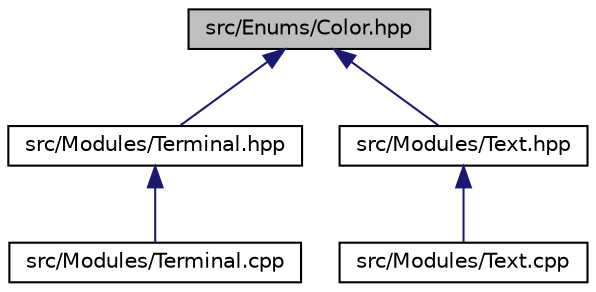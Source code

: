 digraph "src/Enums/Color.hpp"
{
 // LATEX_PDF_SIZE
  edge [fontname="Helvetica",fontsize="10",labelfontname="Helvetica",labelfontsize="10"];
  node [fontname="Helvetica",fontsize="10",shape=record];
  Node1 [label="src/Enums/Color.hpp",height=0.2,width=0.4,color="black", fillcolor="grey75", style="filled", fontcolor="black",tooltip=" "];
  Node1 -> Node2 [dir="back",color="midnightblue",fontsize="10",style="solid",fontname="Helvetica"];
  Node2 [label="src/Modules/Terminal.hpp",height=0.2,width=0.4,color="black", fillcolor="white", style="filled",URL="$Terminal_8hpp.html",tooltip=" "];
  Node2 -> Node3 [dir="back",color="midnightblue",fontsize="10",style="solid",fontname="Helvetica"];
  Node3 [label="src/Modules/Terminal.cpp",height=0.2,width=0.4,color="black", fillcolor="white", style="filled",URL="$Terminal_8cpp.html",tooltip=" "];
  Node1 -> Node4 [dir="back",color="midnightblue",fontsize="10",style="solid",fontname="Helvetica"];
  Node4 [label="src/Modules/Text.hpp",height=0.2,width=0.4,color="black", fillcolor="white", style="filled",URL="$Text_8hpp.html",tooltip=" "];
  Node4 -> Node5 [dir="back",color="midnightblue",fontsize="10",style="solid",fontname="Helvetica"];
  Node5 [label="src/Modules/Text.cpp",height=0.2,width=0.4,color="black", fillcolor="white", style="filled",URL="$Text_8cpp.html",tooltip=" "];
}
